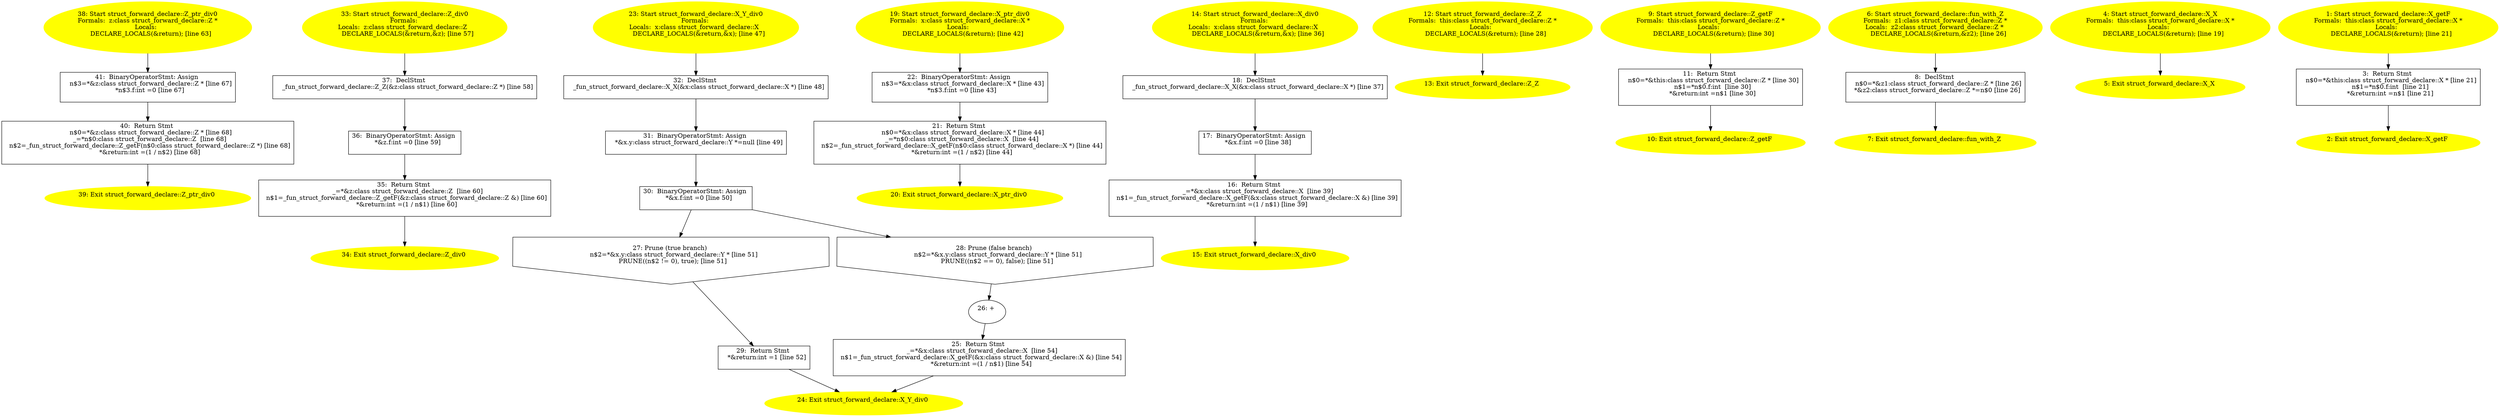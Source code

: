 /* @generated */
digraph iCFG {
41 [label="41:  BinaryOperatorStmt: Assign \n   n$3=*&z:class struct_forward_declare::Z * [line 67]\n  *n$3.f:int =0 [line 67]\n " shape="box"]
	

	 41 -> 40 ;
40 [label="40:  Return Stmt \n   n$0=*&z:class struct_forward_declare::Z * [line 68]\n  _=*n$0:class struct_forward_declare::Z  [line 68]\n  n$2=_fun_struct_forward_declare::Z_getF(n$0:class struct_forward_declare::Z *) [line 68]\n  *&return:int =(1 / n$2) [line 68]\n " shape="box"]
	

	 40 -> 39 ;
39 [label="39: Exit struct_forward_declare::Z_ptr_div0 \n  " color=yellow style=filled]
	

38 [label="38: Start struct_forward_declare::Z_ptr_div0\nFormals:  z:class struct_forward_declare::Z *\nLocals:  \n   DECLARE_LOCALS(&return); [line 63]\n " color=yellow style=filled]
	

	 38 -> 41 ;
37 [label="37:  DeclStmt \n   _fun_struct_forward_declare::Z_Z(&z:class struct_forward_declare::Z *) [line 58]\n " shape="box"]
	

	 37 -> 36 ;
36 [label="36:  BinaryOperatorStmt: Assign \n   *&z.f:int =0 [line 59]\n " shape="box"]
	

	 36 -> 35 ;
35 [label="35:  Return Stmt \n   _=*&z:class struct_forward_declare::Z  [line 60]\n  n$1=_fun_struct_forward_declare::Z_getF(&z:class struct_forward_declare::Z &) [line 60]\n  *&return:int =(1 / n$1) [line 60]\n " shape="box"]
	

	 35 -> 34 ;
34 [label="34: Exit struct_forward_declare::Z_div0 \n  " color=yellow style=filled]
	

33 [label="33: Start struct_forward_declare::Z_div0\nFormals: \nLocals:  z:class struct_forward_declare::Z  \n   DECLARE_LOCALS(&return,&z); [line 57]\n " color=yellow style=filled]
	

	 33 -> 37 ;
32 [label="32:  DeclStmt \n   _fun_struct_forward_declare::X_X(&x:class struct_forward_declare::X *) [line 48]\n " shape="box"]
	

	 32 -> 31 ;
31 [label="31:  BinaryOperatorStmt: Assign \n   *&x.y:class struct_forward_declare::Y *=null [line 49]\n " shape="box"]
	

	 31 -> 30 ;
30 [label="30:  BinaryOperatorStmt: Assign \n   *&x.f:int =0 [line 50]\n " shape="box"]
	

	 30 -> 27 ;
	 30 -> 28 ;
29 [label="29:  Return Stmt \n   *&return:int =1 [line 52]\n " shape="box"]
	

	 29 -> 24 ;
28 [label="28: Prune (false branch) \n   n$2=*&x.y:class struct_forward_declare::Y * [line 51]\n  PRUNE((n$2 == 0), false); [line 51]\n " shape="invhouse"]
	

	 28 -> 26 ;
27 [label="27: Prune (true branch) \n   n$2=*&x.y:class struct_forward_declare::Y * [line 51]\n  PRUNE((n$2 != 0), true); [line 51]\n " shape="invhouse"]
	

	 27 -> 29 ;
26 [label="26: + \n  " ]
	

	 26 -> 25 ;
25 [label="25:  Return Stmt \n   _=*&x:class struct_forward_declare::X  [line 54]\n  n$1=_fun_struct_forward_declare::X_getF(&x:class struct_forward_declare::X &) [line 54]\n  *&return:int =(1 / n$1) [line 54]\n " shape="box"]
	

	 25 -> 24 ;
24 [label="24: Exit struct_forward_declare::X_Y_div0 \n  " color=yellow style=filled]
	

23 [label="23: Start struct_forward_declare::X_Y_div0\nFormals: \nLocals:  x:class struct_forward_declare::X  \n   DECLARE_LOCALS(&return,&x); [line 47]\n " color=yellow style=filled]
	

	 23 -> 32 ;
22 [label="22:  BinaryOperatorStmt: Assign \n   n$3=*&x:class struct_forward_declare::X * [line 43]\n  *n$3.f:int =0 [line 43]\n " shape="box"]
	

	 22 -> 21 ;
21 [label="21:  Return Stmt \n   n$0=*&x:class struct_forward_declare::X * [line 44]\n  _=*n$0:class struct_forward_declare::X  [line 44]\n  n$2=_fun_struct_forward_declare::X_getF(n$0:class struct_forward_declare::X *) [line 44]\n  *&return:int =(1 / n$2) [line 44]\n " shape="box"]
	

	 21 -> 20 ;
20 [label="20: Exit struct_forward_declare::X_ptr_div0 \n  " color=yellow style=filled]
	

19 [label="19: Start struct_forward_declare::X_ptr_div0\nFormals:  x:class struct_forward_declare::X *\nLocals:  \n   DECLARE_LOCALS(&return); [line 42]\n " color=yellow style=filled]
	

	 19 -> 22 ;
18 [label="18:  DeclStmt \n   _fun_struct_forward_declare::X_X(&x:class struct_forward_declare::X *) [line 37]\n " shape="box"]
	

	 18 -> 17 ;
17 [label="17:  BinaryOperatorStmt: Assign \n   *&x.f:int =0 [line 38]\n " shape="box"]
	

	 17 -> 16 ;
16 [label="16:  Return Stmt \n   _=*&x:class struct_forward_declare::X  [line 39]\n  n$1=_fun_struct_forward_declare::X_getF(&x:class struct_forward_declare::X &) [line 39]\n  *&return:int =(1 / n$1) [line 39]\n " shape="box"]
	

	 16 -> 15 ;
15 [label="15: Exit struct_forward_declare::X_div0 \n  " color=yellow style=filled]
	

14 [label="14: Start struct_forward_declare::X_div0\nFormals: \nLocals:  x:class struct_forward_declare::X  \n   DECLARE_LOCALS(&return,&x); [line 36]\n " color=yellow style=filled]
	

	 14 -> 18 ;
13 [label="13: Exit struct_forward_declare::Z_Z \n  " color=yellow style=filled]
	

12 [label="12: Start struct_forward_declare::Z_Z\nFormals:  this:class struct_forward_declare::Z *\nLocals:  \n   DECLARE_LOCALS(&return); [line 28]\n " color=yellow style=filled]
	

	 12 -> 13 ;
11 [label="11:  Return Stmt \n   n$0=*&this:class struct_forward_declare::Z * [line 30]\n  n$1=*n$0.f:int  [line 30]\n  *&return:int =n$1 [line 30]\n " shape="box"]
	

	 11 -> 10 ;
10 [label="10: Exit struct_forward_declare::Z_getF \n  " color=yellow style=filled]
	

9 [label="9: Start struct_forward_declare::Z_getF\nFormals:  this:class struct_forward_declare::Z *\nLocals:  \n   DECLARE_LOCALS(&return); [line 30]\n " color=yellow style=filled]
	

	 9 -> 11 ;
8 [label="8:  DeclStmt \n   n$0=*&z1:class struct_forward_declare::Z * [line 26]\n  *&z2:class struct_forward_declare::Z *=n$0 [line 26]\n " shape="box"]
	

	 8 -> 7 ;
7 [label="7: Exit struct_forward_declare::fun_with_Z \n  " color=yellow style=filled]
	

6 [label="6: Start struct_forward_declare::fun_with_Z\nFormals:  z1:class struct_forward_declare::Z *\nLocals:  z2:class struct_forward_declare::Z * \n   DECLARE_LOCALS(&return,&z2); [line 26]\n " color=yellow style=filled]
	

	 6 -> 8 ;
5 [label="5: Exit struct_forward_declare::X_X \n  " color=yellow style=filled]
	

4 [label="4: Start struct_forward_declare::X_X\nFormals:  this:class struct_forward_declare::X *\nLocals:  \n   DECLARE_LOCALS(&return); [line 19]\n " color=yellow style=filled]
	

	 4 -> 5 ;
3 [label="3:  Return Stmt \n   n$0=*&this:class struct_forward_declare::X * [line 21]\n  n$1=*n$0.f:int  [line 21]\n  *&return:int =n$1 [line 21]\n " shape="box"]
	

	 3 -> 2 ;
2 [label="2: Exit struct_forward_declare::X_getF \n  " color=yellow style=filled]
	

1 [label="1: Start struct_forward_declare::X_getF\nFormals:  this:class struct_forward_declare::X *\nLocals:  \n   DECLARE_LOCALS(&return); [line 21]\n " color=yellow style=filled]
	

	 1 -> 3 ;
}
